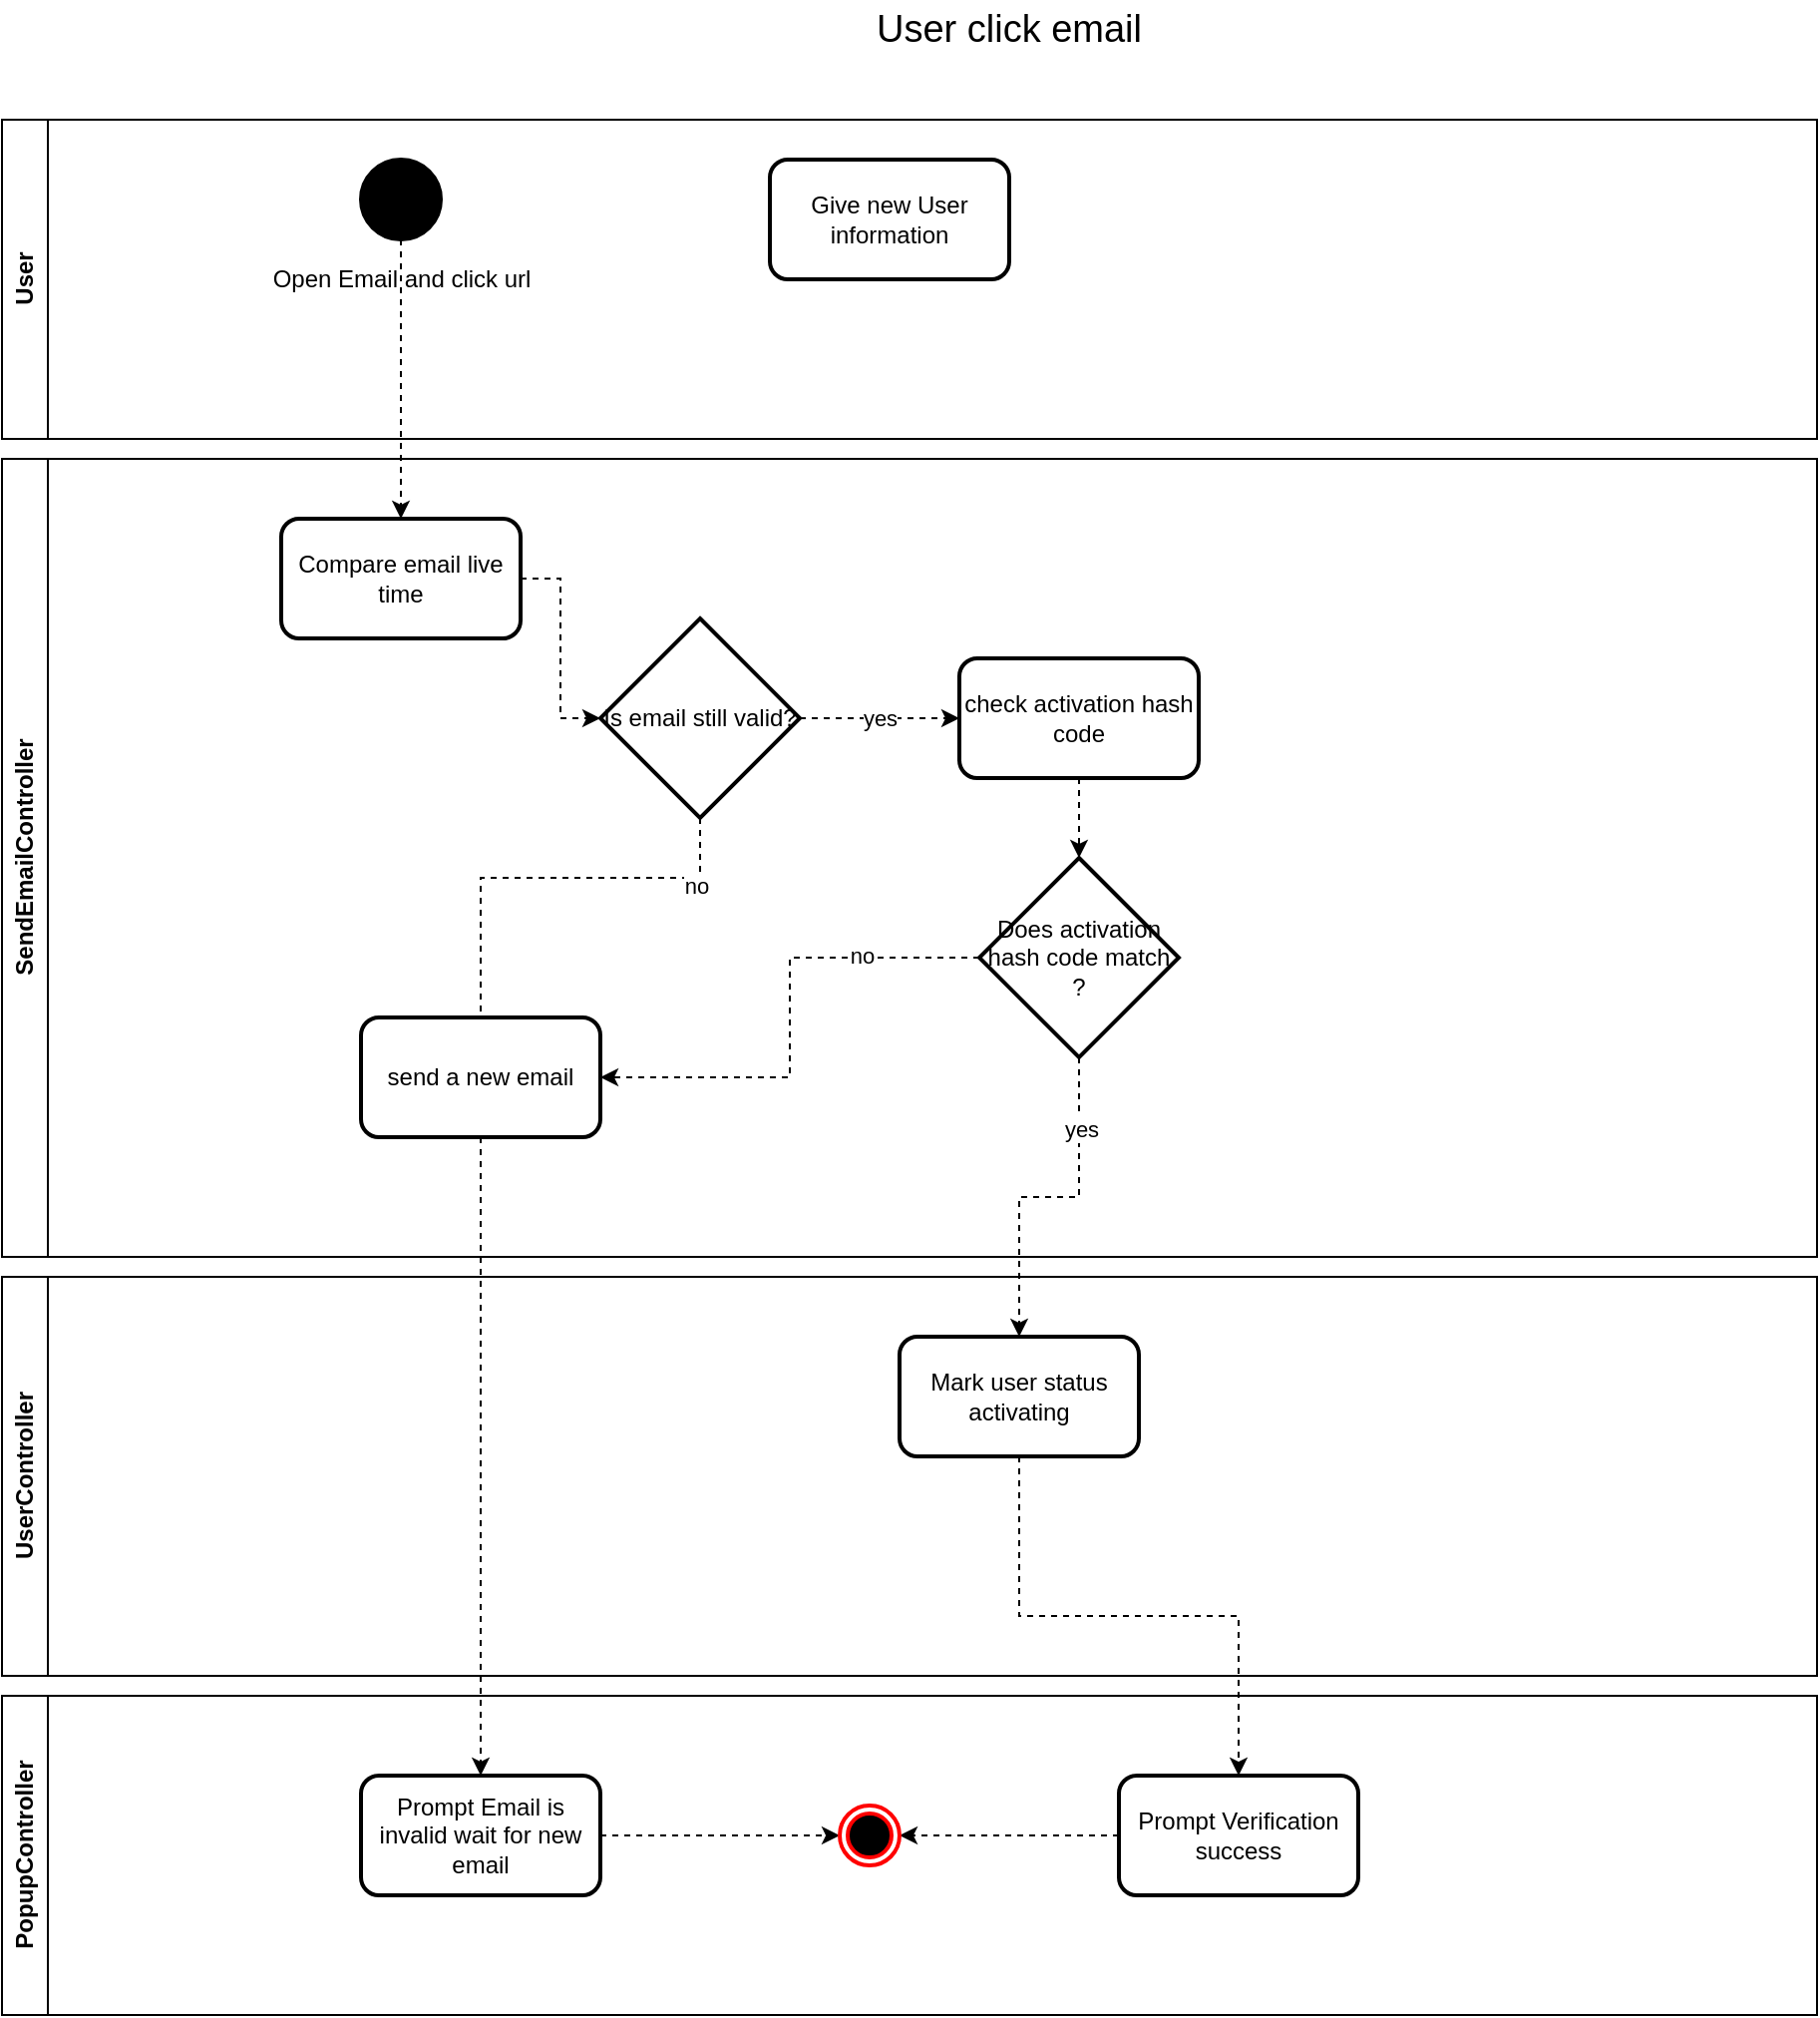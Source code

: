 <mxfile version="20.8.18" type="github">
  <diagram name="Page-1" id="OCK6AMMYgmj7pzFx9xDq">
    <mxGraphModel dx="1144" dy="647" grid="1" gridSize="10" guides="1" tooltips="1" connect="1" arrows="1" fold="1" page="1" pageScale="1" pageWidth="850" pageHeight="1100" math="0" shadow="0">
      <root>
        <mxCell id="0" />
        <mxCell id="1" parent="0" />
        <mxCell id="G7otnzKWQF64ZexDorMU-1" value="User" style="swimlane;horizontal=0;whiteSpace=wrap;html=1;startSize=23;" vertex="1" parent="1">
          <mxGeometry x="40" y="100" width="910" height="160" as="geometry" />
        </mxCell>
        <mxCell id="G7otnzKWQF64ZexDorMU-2" value="Open Email and click url" style="shape=ellipse;html=1;fillColor=strokeColor;strokeWidth=2;verticalLabelPosition=bottom;verticalAlignment=top;perimeter=ellipsePerimeter;" vertex="1" parent="G7otnzKWQF64ZexDorMU-1">
          <mxGeometry x="180" y="20" width="40" height="40" as="geometry" />
        </mxCell>
        <mxCell id="G7otnzKWQF64ZexDorMU-4" value="Give new User information" style="rounded=1;whiteSpace=wrap;html=1;strokeWidth=2;fontFamily=Helvetica;fontSize=12;" vertex="1" parent="G7otnzKWQF64ZexDorMU-1">
          <mxGeometry x="385" y="20" width="120" height="60" as="geometry" />
        </mxCell>
        <mxCell id="G7otnzKWQF64ZexDorMU-5" value="PopupController" style="swimlane;horizontal=0;whiteSpace=wrap;html=1;startSize=23;" vertex="1" parent="1">
          <mxGeometry x="40" y="890" width="910" height="160" as="geometry" />
        </mxCell>
        <mxCell id="G7otnzKWQF64ZexDorMU-41" style="edgeStyle=orthogonalEdgeStyle;rounded=0;orthogonalLoop=1;jettySize=auto;html=1;entryX=1;entryY=0.5;entryDx=0;entryDy=0;dashed=1;" edge="1" parent="G7otnzKWQF64ZexDorMU-5" source="G7otnzKWQF64ZexDorMU-7" target="G7otnzKWQF64ZexDorMU-38">
          <mxGeometry relative="1" as="geometry" />
        </mxCell>
        <mxCell id="G7otnzKWQF64ZexDorMU-7" value="Prompt Verification success" style="rounded=1;whiteSpace=wrap;html=1;strokeWidth=2;fontFamily=Helvetica;fontSize=12;" vertex="1" parent="G7otnzKWQF64ZexDorMU-5">
          <mxGeometry x="560" y="40" width="120" height="60" as="geometry" />
        </mxCell>
        <mxCell id="G7otnzKWQF64ZexDorMU-46" style="edgeStyle=orthogonalEdgeStyle;rounded=0;orthogonalLoop=1;jettySize=auto;html=1;dashed=1;" edge="1" parent="G7otnzKWQF64ZexDorMU-5" source="G7otnzKWQF64ZexDorMU-8" target="G7otnzKWQF64ZexDorMU-38">
          <mxGeometry relative="1" as="geometry" />
        </mxCell>
        <mxCell id="G7otnzKWQF64ZexDorMU-8" value="Prompt Email is invalid wait for new email" style="rounded=1;whiteSpace=wrap;html=1;strokeWidth=2;fontFamily=Helvetica;fontSize=12;" vertex="1" parent="G7otnzKWQF64ZexDorMU-5">
          <mxGeometry x="180" y="40" width="120" height="60" as="geometry" />
        </mxCell>
        <mxCell id="G7otnzKWQF64ZexDorMU-38" value="" style="ellipse;html=1;shape=endState;fillColor=#000000;strokeColor=#ff0000;strokeWidth=2;fontFamily=Helvetica;fontSize=12;fontColor=default;" vertex="1" parent="G7otnzKWQF64ZexDorMU-5">
          <mxGeometry x="420" y="55" width="30" height="30" as="geometry" />
        </mxCell>
        <mxCell id="G7otnzKWQF64ZexDorMU-10" value="UserController" style="swimlane;horizontal=0;whiteSpace=wrap;html=1;" vertex="1" parent="1">
          <mxGeometry x="40" y="680" width="910" height="200" as="geometry" />
        </mxCell>
        <mxCell id="G7otnzKWQF64ZexDorMU-11" value="Mark user status activating" style="rounded=1;whiteSpace=wrap;html=1;strokeWidth=2;fontFamily=Helvetica;fontSize=12;" vertex="1" parent="G7otnzKWQF64ZexDorMU-10">
          <mxGeometry x="450" y="30" width="120" height="60" as="geometry" />
        </mxCell>
        <mxCell id="G7otnzKWQF64ZexDorMU-15" value="User click email" style="text;html=1;strokeColor=none;fillColor=none;align=center;verticalAlign=middle;whiteSpace=wrap;rounded=0;fontSize=19;" vertex="1" parent="1">
          <mxGeometry x="400" y="40" width="290" height="30" as="geometry" />
        </mxCell>
        <mxCell id="G7otnzKWQF64ZexDorMU-18" value="SendEmailController" style="swimlane;horizontal=0;whiteSpace=wrap;html=1;" vertex="1" parent="1">
          <mxGeometry x="40" y="270" width="910" height="400" as="geometry" />
        </mxCell>
        <mxCell id="G7otnzKWQF64ZexDorMU-31" value="" style="edgeStyle=orthogonalEdgeStyle;rounded=0;orthogonalLoop=1;jettySize=auto;html=1;dashed=1;" edge="1" parent="G7otnzKWQF64ZexDorMU-18" source="G7otnzKWQF64ZexDorMU-19" target="G7otnzKWQF64ZexDorMU-30">
          <mxGeometry relative="1" as="geometry" />
        </mxCell>
        <mxCell id="G7otnzKWQF64ZexDorMU-19" value="Compare email live time" style="rounded=1;whiteSpace=wrap;html=1;strokeWidth=2;fontFamily=Helvetica;fontSize=12;" vertex="1" parent="G7otnzKWQF64ZexDorMU-18">
          <mxGeometry x="140" y="30" width="120" height="60" as="geometry" />
        </mxCell>
        <mxCell id="G7otnzKWQF64ZexDorMU-34" style="edgeStyle=orthogonalEdgeStyle;rounded=0;orthogonalLoop=1;jettySize=auto;html=1;entryX=0.5;entryY=0;entryDx=0;entryDy=0;entryPerimeter=0;dashed=1;" edge="1" parent="G7otnzKWQF64ZexDorMU-18" source="G7otnzKWQF64ZexDorMU-21" target="G7otnzKWQF64ZexDorMU-33">
          <mxGeometry relative="1" as="geometry" />
        </mxCell>
        <mxCell id="G7otnzKWQF64ZexDorMU-21" value="check activation hash code" style="rounded=1;whiteSpace=wrap;html=1;strokeWidth=2;fontFamily=Helvetica;fontSize=12;" vertex="1" parent="G7otnzKWQF64ZexDorMU-18">
          <mxGeometry x="480" y="100" width="120" height="60" as="geometry" />
        </mxCell>
        <mxCell id="G7otnzKWQF64ZexDorMU-32" value="yes" style="edgeStyle=orthogonalEdgeStyle;rounded=0;orthogonalLoop=1;jettySize=auto;html=1;entryX=0;entryY=0.5;entryDx=0;entryDy=0;dashed=1;" edge="1" parent="G7otnzKWQF64ZexDorMU-18" source="G7otnzKWQF64ZexDorMU-30" target="G7otnzKWQF64ZexDorMU-21">
          <mxGeometry relative="1" as="geometry" />
        </mxCell>
        <mxCell id="G7otnzKWQF64ZexDorMU-44" style="edgeStyle=orthogonalEdgeStyle;rounded=0;orthogonalLoop=1;jettySize=auto;html=1;dashed=1;" edge="1" parent="G7otnzKWQF64ZexDorMU-18" source="G7otnzKWQF64ZexDorMU-30">
          <mxGeometry relative="1" as="geometry">
            <mxPoint x="240" y="290" as="targetPoint" />
            <Array as="points">
              <mxPoint x="350" y="210" />
              <mxPoint x="240" y="210" />
            </Array>
          </mxGeometry>
        </mxCell>
        <mxCell id="G7otnzKWQF64ZexDorMU-47" value="no" style="edgeLabel;html=1;align=center;verticalAlign=middle;resizable=0;points=[];" vertex="1" connectable="0" parent="G7otnzKWQF64ZexDorMU-44">
          <mxGeometry x="-0.709" y="4" relative="1" as="geometry">
            <mxPoint as="offset" />
          </mxGeometry>
        </mxCell>
        <mxCell id="G7otnzKWQF64ZexDorMU-30" value="Is email still valid?" style="strokeWidth=2;html=1;shape=mxgraph.flowchart.decision;whiteSpace=wrap;" vertex="1" parent="G7otnzKWQF64ZexDorMU-18">
          <mxGeometry x="300" y="80" width="100" height="100" as="geometry" />
        </mxCell>
        <mxCell id="G7otnzKWQF64ZexDorMU-48" style="edgeStyle=orthogonalEdgeStyle;rounded=0;orthogonalLoop=1;jettySize=auto;html=1;entryX=1;entryY=0.5;entryDx=0;entryDy=0;dashed=1;" edge="1" parent="G7otnzKWQF64ZexDorMU-18" source="G7otnzKWQF64ZexDorMU-33" target="G7otnzKWQF64ZexDorMU-43">
          <mxGeometry relative="1" as="geometry" />
        </mxCell>
        <mxCell id="G7otnzKWQF64ZexDorMU-49" value="no" style="edgeLabel;html=1;align=center;verticalAlign=middle;resizable=0;points=[];" vertex="1" connectable="0" parent="G7otnzKWQF64ZexDorMU-48">
          <mxGeometry x="-0.528" y="-1" relative="1" as="geometry">
            <mxPoint as="offset" />
          </mxGeometry>
        </mxCell>
        <mxCell id="G7otnzKWQF64ZexDorMU-33" value="Does activation hash code match ?" style="strokeWidth=2;html=1;shape=mxgraph.flowchart.decision;whiteSpace=wrap;" vertex="1" parent="G7otnzKWQF64ZexDorMU-18">
          <mxGeometry x="490" y="200" width="100" height="100" as="geometry" />
        </mxCell>
        <mxCell id="G7otnzKWQF64ZexDorMU-43" value="send a new email" style="rounded=1;whiteSpace=wrap;html=1;strokeWidth=2;fontFamily=Helvetica;fontSize=12;" vertex="1" parent="G7otnzKWQF64ZexDorMU-18">
          <mxGeometry x="180" y="280" width="120" height="60" as="geometry" />
        </mxCell>
        <mxCell id="G7otnzKWQF64ZexDorMU-29" style="edgeStyle=orthogonalEdgeStyle;rounded=0;orthogonalLoop=1;jettySize=auto;html=1;dashed=1;" edge="1" parent="1" source="G7otnzKWQF64ZexDorMU-2" target="G7otnzKWQF64ZexDorMU-19">
          <mxGeometry relative="1" as="geometry" />
        </mxCell>
        <mxCell id="G7otnzKWQF64ZexDorMU-35" style="edgeStyle=orthogonalEdgeStyle;rounded=0;orthogonalLoop=1;jettySize=auto;html=1;dashed=1;" edge="1" parent="1" source="G7otnzKWQF64ZexDorMU-33" target="G7otnzKWQF64ZexDorMU-11">
          <mxGeometry relative="1" as="geometry">
            <mxPoint x="420" y="660" as="targetPoint" />
          </mxGeometry>
        </mxCell>
        <mxCell id="G7otnzKWQF64ZexDorMU-36" value="yes" style="edgeLabel;html=1;align=center;verticalAlign=middle;resizable=0;points=[];" vertex="1" connectable="0" parent="G7otnzKWQF64ZexDorMU-35">
          <mxGeometry x="-0.574" y="1" relative="1" as="geometry">
            <mxPoint as="offset" />
          </mxGeometry>
        </mxCell>
        <mxCell id="G7otnzKWQF64ZexDorMU-39" style="edgeStyle=orthogonalEdgeStyle;rounded=0;orthogonalLoop=1;jettySize=auto;html=1;dashed=1;" edge="1" parent="1" source="G7otnzKWQF64ZexDorMU-11" target="G7otnzKWQF64ZexDorMU-7">
          <mxGeometry relative="1" as="geometry" />
        </mxCell>
        <mxCell id="G7otnzKWQF64ZexDorMU-45" style="edgeStyle=orthogonalEdgeStyle;rounded=0;orthogonalLoop=1;jettySize=auto;html=1;dashed=1;" edge="1" parent="1" source="G7otnzKWQF64ZexDorMU-43" target="G7otnzKWQF64ZexDorMU-8">
          <mxGeometry relative="1" as="geometry">
            <mxPoint x="280" y="900" as="targetPoint" />
          </mxGeometry>
        </mxCell>
      </root>
    </mxGraphModel>
  </diagram>
</mxfile>
